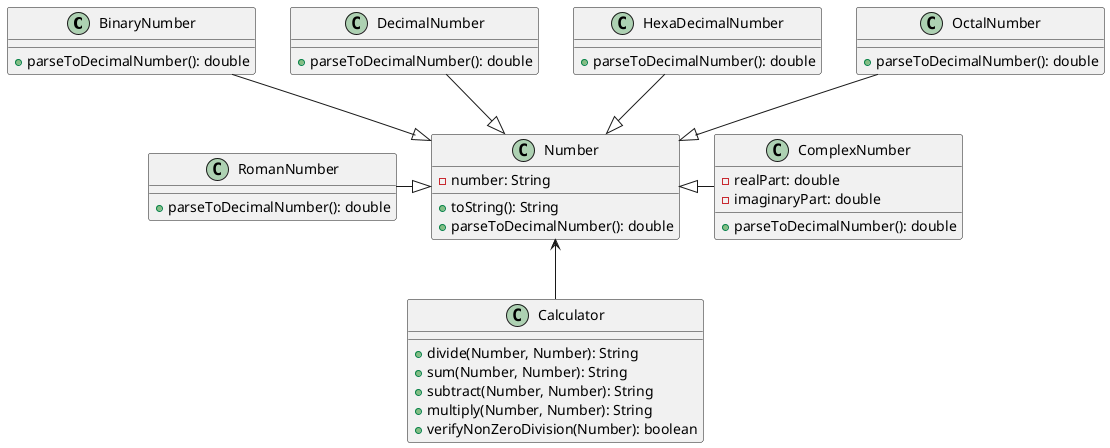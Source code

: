 @startuml
class BinaryNumber {
  + parseToDecimalNumber(): double
}
class Calculator {
  + divide(Number, Number): String
  + sum(Number, Number): String
  + subtract(Number, Number): String
  + multiply(Number, Number): String
  + verifyNonZeroDivision(Number): boolean
}
class ComplexNumber {
  - realPart: double
  - imaginaryPart: double
  + parseToDecimalNumber(): double
}
class DecimalNumber {
  + parseToDecimalNumber(): double
}
class HexaDecimalNumber {
  + parseToDecimalNumber(): double
}
class Number {
  - number: String
  + toString(): String
  + parseToDecimalNumber(): double
}
class OctalNumber {
  + parseToDecimalNumber(): double
}
class RomanNumber {
  + parseToDecimalNumber(): double
}

Calculator -u-> Number

BinaryNumber       -d-|>  Number
DecimalNumber      -d-|>  Number
HexaDecimalNumber  -d-|>  Number
OctalNumber        -d-|>  Number
RomanNumber        -r-|>  Number
ComplexNumber      -l-|>  Number
@enduml
